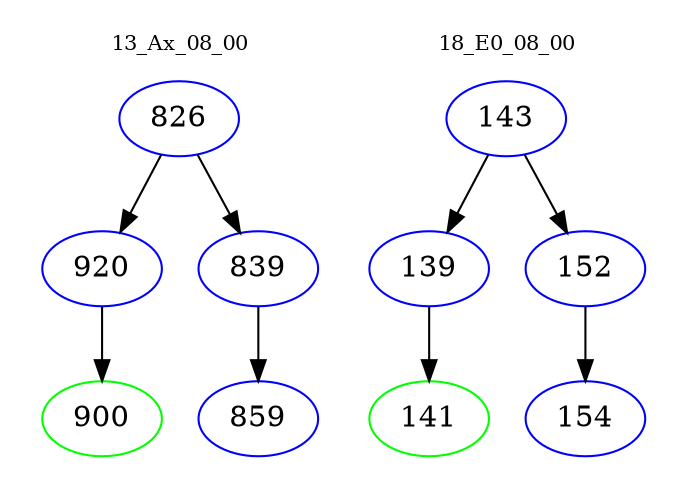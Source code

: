 digraph{
subgraph cluster_0 {
color = white
label = "13_Ax_08_00";
fontsize=10;
T0_826 [label="826", color="blue"]
T0_826 -> T0_920 [color="black"]
T0_920 [label="920", color="blue"]
T0_920 -> T0_900 [color="black"]
T0_900 [label="900", color="green"]
T0_826 -> T0_839 [color="black"]
T0_839 [label="839", color="blue"]
T0_839 -> T0_859 [color="black"]
T0_859 [label="859", color="blue"]
}
subgraph cluster_1 {
color = white
label = "18_E0_08_00";
fontsize=10;
T1_143 [label="143", color="blue"]
T1_143 -> T1_139 [color="black"]
T1_139 [label="139", color="blue"]
T1_139 -> T1_141 [color="black"]
T1_141 [label="141", color="green"]
T1_143 -> T1_152 [color="black"]
T1_152 [label="152", color="blue"]
T1_152 -> T1_154 [color="black"]
T1_154 [label="154", color="blue"]
}
}
